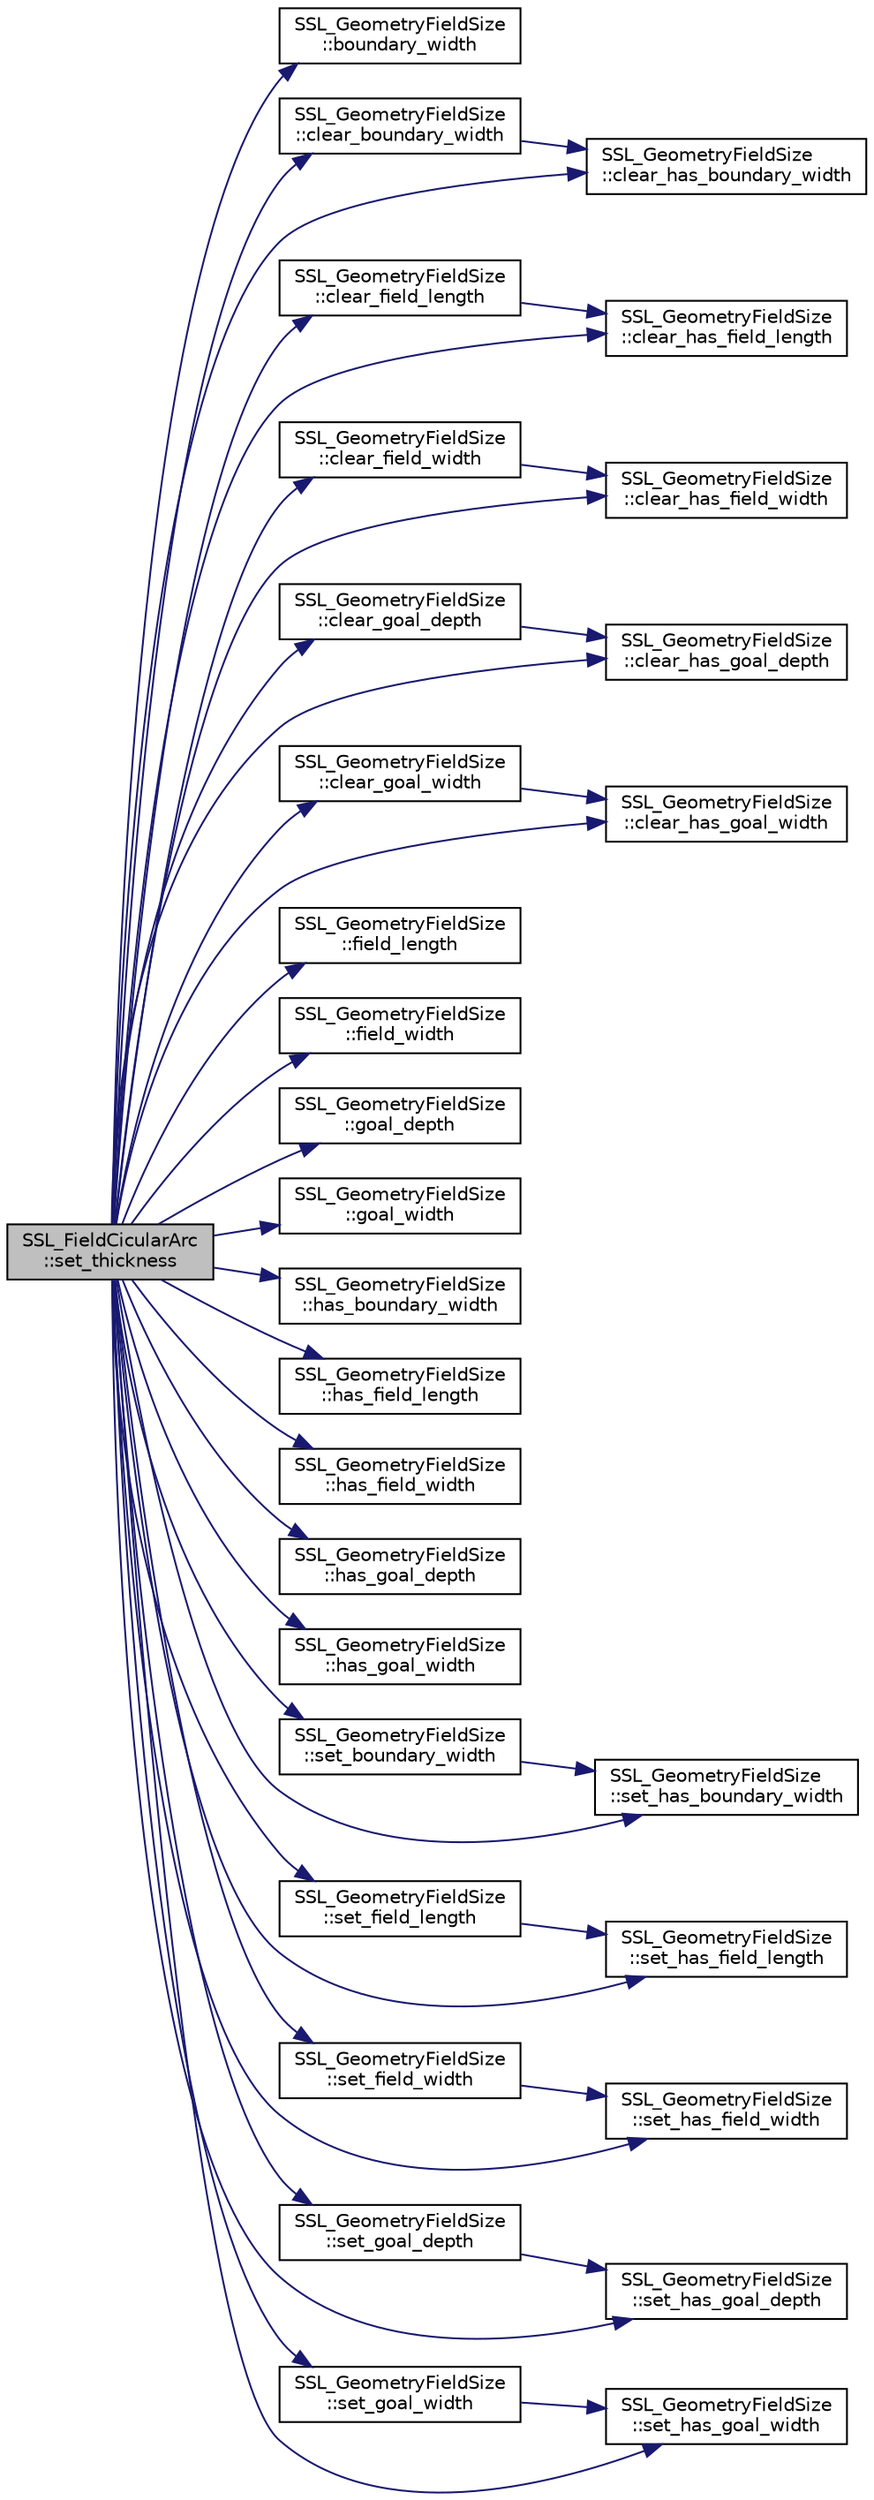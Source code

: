 digraph "SSL_FieldCicularArc::set_thickness"
{
 // INTERACTIVE_SVG=YES
  edge [fontname="Helvetica",fontsize="10",labelfontname="Helvetica",labelfontsize="10"];
  node [fontname="Helvetica",fontsize="10",shape=record];
  rankdir="LR";
  Node1 [label="SSL_FieldCicularArc\l::set_thickness",height=0.2,width=0.4,color="black", fillcolor="grey75", style="filled", fontcolor="black"];
  Node1 -> Node2 [color="midnightblue",fontsize="10",style="solid",fontname="Helvetica"];
  Node2 [label="SSL_GeometryFieldSize\l::boundary_width",height=0.2,width=0.4,color="black", fillcolor="white", style="filled",URL="$d2/d30/class_s_s_l___geometry_field_size.html#ae1e56f0d29d86288fd28b90092aa9290"];
  Node1 -> Node3 [color="midnightblue",fontsize="10",style="solid",fontname="Helvetica"];
  Node3 [label="SSL_GeometryFieldSize\l::clear_boundary_width",height=0.2,width=0.4,color="black", fillcolor="white", style="filled",URL="$d2/d30/class_s_s_l___geometry_field_size.html#a6cbe06b3f00575d69a4f30b5909ceac1"];
  Node3 -> Node4 [color="midnightblue",fontsize="10",style="solid",fontname="Helvetica"];
  Node4 [label="SSL_GeometryFieldSize\l::clear_has_boundary_width",height=0.2,width=0.4,color="black", fillcolor="white", style="filled",URL="$d2/d30/class_s_s_l___geometry_field_size.html#a4c1cff9aa15ee14a187da6c0c3bb6bd3"];
  Node1 -> Node5 [color="midnightblue",fontsize="10",style="solid",fontname="Helvetica"];
  Node5 [label="SSL_GeometryFieldSize\l::clear_field_length",height=0.2,width=0.4,color="black", fillcolor="white", style="filled",URL="$d2/d30/class_s_s_l___geometry_field_size.html#a95636e9b40c2ea9873d6f48d9c70eef8"];
  Node5 -> Node6 [color="midnightblue",fontsize="10",style="solid",fontname="Helvetica"];
  Node6 [label="SSL_GeometryFieldSize\l::clear_has_field_length",height=0.2,width=0.4,color="black", fillcolor="white", style="filled",URL="$d2/d30/class_s_s_l___geometry_field_size.html#ad1f6eef90ef9ac7ab0266f44abc6613f"];
  Node1 -> Node7 [color="midnightblue",fontsize="10",style="solid",fontname="Helvetica"];
  Node7 [label="SSL_GeometryFieldSize\l::clear_field_width",height=0.2,width=0.4,color="black", fillcolor="white", style="filled",URL="$d2/d30/class_s_s_l___geometry_field_size.html#a39adf44fbe1108d131036114f04b9c2e"];
  Node7 -> Node8 [color="midnightblue",fontsize="10",style="solid",fontname="Helvetica"];
  Node8 [label="SSL_GeometryFieldSize\l::clear_has_field_width",height=0.2,width=0.4,color="black", fillcolor="white", style="filled",URL="$d2/d30/class_s_s_l___geometry_field_size.html#a944594351142b4c37bc6a93178acdb75"];
  Node1 -> Node9 [color="midnightblue",fontsize="10",style="solid",fontname="Helvetica"];
  Node9 [label="SSL_GeometryFieldSize\l::clear_goal_depth",height=0.2,width=0.4,color="black", fillcolor="white", style="filled",URL="$d2/d30/class_s_s_l___geometry_field_size.html#a8e900bacf1cc5c7c0d2a4a68e70089cb"];
  Node9 -> Node10 [color="midnightblue",fontsize="10",style="solid",fontname="Helvetica"];
  Node10 [label="SSL_GeometryFieldSize\l::clear_has_goal_depth",height=0.2,width=0.4,color="black", fillcolor="white", style="filled",URL="$d2/d30/class_s_s_l___geometry_field_size.html#a1d01b7ac7633912d18988388ad1a4ae7"];
  Node1 -> Node11 [color="midnightblue",fontsize="10",style="solid",fontname="Helvetica"];
  Node11 [label="SSL_GeometryFieldSize\l::clear_goal_width",height=0.2,width=0.4,color="black", fillcolor="white", style="filled",URL="$d2/d30/class_s_s_l___geometry_field_size.html#af87a90862981c0c83d59c8f466f64c49"];
  Node11 -> Node12 [color="midnightblue",fontsize="10",style="solid",fontname="Helvetica"];
  Node12 [label="SSL_GeometryFieldSize\l::clear_has_goal_width",height=0.2,width=0.4,color="black", fillcolor="white", style="filled",URL="$d2/d30/class_s_s_l___geometry_field_size.html#a148f8779ed1efe2d16f36a973982b6cd"];
  Node1 -> Node4 [color="midnightblue",fontsize="10",style="solid",fontname="Helvetica"];
  Node1 -> Node6 [color="midnightblue",fontsize="10",style="solid",fontname="Helvetica"];
  Node1 -> Node8 [color="midnightblue",fontsize="10",style="solid",fontname="Helvetica"];
  Node1 -> Node10 [color="midnightblue",fontsize="10",style="solid",fontname="Helvetica"];
  Node1 -> Node12 [color="midnightblue",fontsize="10",style="solid",fontname="Helvetica"];
  Node1 -> Node13 [color="midnightblue",fontsize="10",style="solid",fontname="Helvetica"];
  Node13 [label="SSL_GeometryFieldSize\l::field_length",height=0.2,width=0.4,color="black", fillcolor="white", style="filled",URL="$d2/d30/class_s_s_l___geometry_field_size.html#a90ee5792ed94330c951db0f0f75cdd93"];
  Node1 -> Node14 [color="midnightblue",fontsize="10",style="solid",fontname="Helvetica"];
  Node14 [label="SSL_GeometryFieldSize\l::field_width",height=0.2,width=0.4,color="black", fillcolor="white", style="filled",URL="$d2/d30/class_s_s_l___geometry_field_size.html#a63227f3667804c886346fce4fc0540cd"];
  Node1 -> Node15 [color="midnightblue",fontsize="10",style="solid",fontname="Helvetica"];
  Node15 [label="SSL_GeometryFieldSize\l::goal_depth",height=0.2,width=0.4,color="black", fillcolor="white", style="filled",URL="$d2/d30/class_s_s_l___geometry_field_size.html#a73a022eff1c4a6f53f7de9614aef0508"];
  Node1 -> Node16 [color="midnightblue",fontsize="10",style="solid",fontname="Helvetica"];
  Node16 [label="SSL_GeometryFieldSize\l::goal_width",height=0.2,width=0.4,color="black", fillcolor="white", style="filled",URL="$d2/d30/class_s_s_l___geometry_field_size.html#a9c75eced918a84795e1c198864df48e0"];
  Node1 -> Node17 [color="midnightblue",fontsize="10",style="solid",fontname="Helvetica"];
  Node17 [label="SSL_GeometryFieldSize\l::has_boundary_width",height=0.2,width=0.4,color="black", fillcolor="white", style="filled",URL="$d2/d30/class_s_s_l___geometry_field_size.html#a0836d0ac0e6fba5fa4650c9bb7d73990"];
  Node1 -> Node18 [color="midnightblue",fontsize="10",style="solid",fontname="Helvetica"];
  Node18 [label="SSL_GeometryFieldSize\l::has_field_length",height=0.2,width=0.4,color="black", fillcolor="white", style="filled",URL="$d2/d30/class_s_s_l___geometry_field_size.html#ab731c1351313cefcc6f66abb818f7d07"];
  Node1 -> Node19 [color="midnightblue",fontsize="10",style="solid",fontname="Helvetica"];
  Node19 [label="SSL_GeometryFieldSize\l::has_field_width",height=0.2,width=0.4,color="black", fillcolor="white", style="filled",URL="$d2/d30/class_s_s_l___geometry_field_size.html#a6da5d02a14b102e9b567edc760eec2a6"];
  Node1 -> Node20 [color="midnightblue",fontsize="10",style="solid",fontname="Helvetica"];
  Node20 [label="SSL_GeometryFieldSize\l::has_goal_depth",height=0.2,width=0.4,color="black", fillcolor="white", style="filled",URL="$d2/d30/class_s_s_l___geometry_field_size.html#addd03de17523aee6653684967b3756f3"];
  Node1 -> Node21 [color="midnightblue",fontsize="10",style="solid",fontname="Helvetica"];
  Node21 [label="SSL_GeometryFieldSize\l::has_goal_width",height=0.2,width=0.4,color="black", fillcolor="white", style="filled",URL="$d2/d30/class_s_s_l___geometry_field_size.html#a6a37074c15b1d85428faa03e8958f1d6"];
  Node1 -> Node22 [color="midnightblue",fontsize="10",style="solid",fontname="Helvetica"];
  Node22 [label="SSL_GeometryFieldSize\l::set_boundary_width",height=0.2,width=0.4,color="black", fillcolor="white", style="filled",URL="$d2/d30/class_s_s_l___geometry_field_size.html#ab2d79bf4867ff61e25667312dd94eb51"];
  Node22 -> Node23 [color="midnightblue",fontsize="10",style="solid",fontname="Helvetica"];
  Node23 [label="SSL_GeometryFieldSize\l::set_has_boundary_width",height=0.2,width=0.4,color="black", fillcolor="white", style="filled",URL="$d2/d30/class_s_s_l___geometry_field_size.html#ac71e3d8e308804c8aa84374aab6077dc"];
  Node1 -> Node24 [color="midnightblue",fontsize="10",style="solid",fontname="Helvetica"];
  Node24 [label="SSL_GeometryFieldSize\l::set_field_length",height=0.2,width=0.4,color="black", fillcolor="white", style="filled",URL="$d2/d30/class_s_s_l___geometry_field_size.html#a4203b540e7493a97306dc942c53cd700"];
  Node24 -> Node25 [color="midnightblue",fontsize="10",style="solid",fontname="Helvetica"];
  Node25 [label="SSL_GeometryFieldSize\l::set_has_field_length",height=0.2,width=0.4,color="black", fillcolor="white", style="filled",URL="$d2/d30/class_s_s_l___geometry_field_size.html#a9ce8be91897772401e86892181c7349f"];
  Node1 -> Node26 [color="midnightblue",fontsize="10",style="solid",fontname="Helvetica"];
  Node26 [label="SSL_GeometryFieldSize\l::set_field_width",height=0.2,width=0.4,color="black", fillcolor="white", style="filled",URL="$d2/d30/class_s_s_l___geometry_field_size.html#a1ea3e6b3967ff6a2c363831e77ae8573"];
  Node26 -> Node27 [color="midnightblue",fontsize="10",style="solid",fontname="Helvetica"];
  Node27 [label="SSL_GeometryFieldSize\l::set_has_field_width",height=0.2,width=0.4,color="black", fillcolor="white", style="filled",URL="$d2/d30/class_s_s_l___geometry_field_size.html#a817d151618bc5555483d0859f6a8f7b3"];
  Node1 -> Node28 [color="midnightblue",fontsize="10",style="solid",fontname="Helvetica"];
  Node28 [label="SSL_GeometryFieldSize\l::set_goal_depth",height=0.2,width=0.4,color="black", fillcolor="white", style="filled",URL="$d2/d30/class_s_s_l___geometry_field_size.html#a38910927a3589c816880b8451c34abd4"];
  Node28 -> Node29 [color="midnightblue",fontsize="10",style="solid",fontname="Helvetica"];
  Node29 [label="SSL_GeometryFieldSize\l::set_has_goal_depth",height=0.2,width=0.4,color="black", fillcolor="white", style="filled",URL="$d2/d30/class_s_s_l___geometry_field_size.html#a5786a733c97dd3f9852e8b1651e3b1e5"];
  Node1 -> Node30 [color="midnightblue",fontsize="10",style="solid",fontname="Helvetica"];
  Node30 [label="SSL_GeometryFieldSize\l::set_goal_width",height=0.2,width=0.4,color="black", fillcolor="white", style="filled",URL="$d2/d30/class_s_s_l___geometry_field_size.html#ad14d7b0b6489efc79506835efd4b1113"];
  Node30 -> Node31 [color="midnightblue",fontsize="10",style="solid",fontname="Helvetica"];
  Node31 [label="SSL_GeometryFieldSize\l::set_has_goal_width",height=0.2,width=0.4,color="black", fillcolor="white", style="filled",URL="$d2/d30/class_s_s_l___geometry_field_size.html#abad17debe216862dbbcd5ea70834d3ff"];
  Node1 -> Node23 [color="midnightblue",fontsize="10",style="solid",fontname="Helvetica"];
  Node1 -> Node25 [color="midnightblue",fontsize="10",style="solid",fontname="Helvetica"];
  Node1 -> Node27 [color="midnightblue",fontsize="10",style="solid",fontname="Helvetica"];
  Node1 -> Node29 [color="midnightblue",fontsize="10",style="solid",fontname="Helvetica"];
  Node1 -> Node31 [color="midnightblue",fontsize="10",style="solid",fontname="Helvetica"];
}
